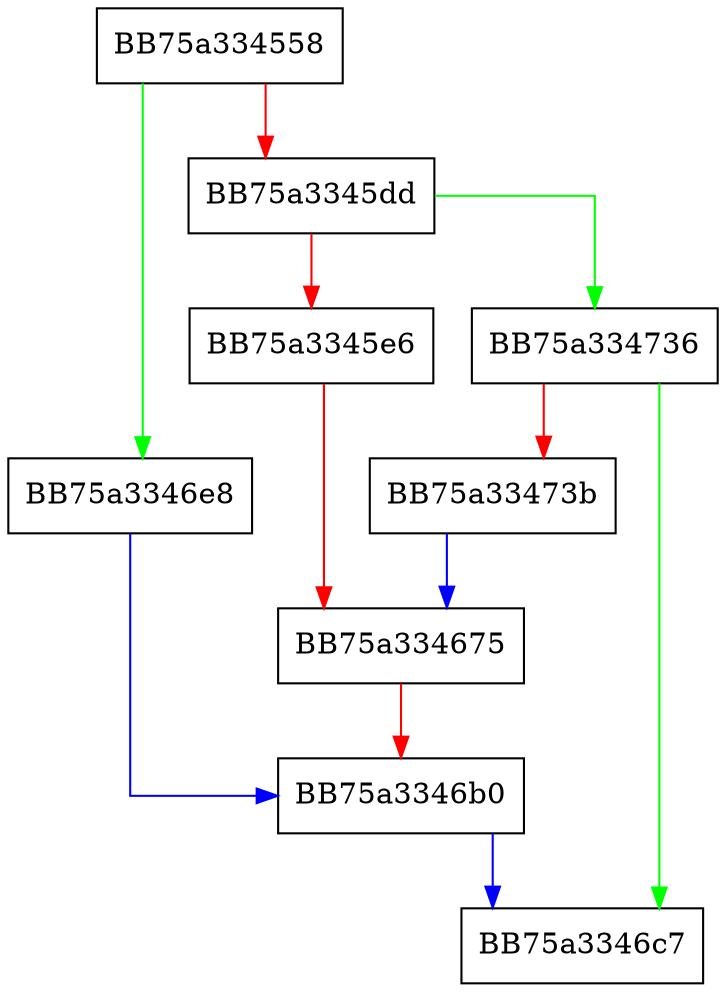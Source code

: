 digraph bswap {
  node [shape="box"];
  graph [splines=ortho];
  BB75a334558 -> BB75a3346e8 [color="green"];
  BB75a334558 -> BB75a3345dd [color="red"];
  BB75a3345dd -> BB75a334736 [color="green"];
  BB75a3345dd -> BB75a3345e6 [color="red"];
  BB75a3345e6 -> BB75a334675 [color="red"];
  BB75a334675 -> BB75a3346b0 [color="red"];
  BB75a3346b0 -> BB75a3346c7 [color="blue"];
  BB75a3346e8 -> BB75a3346b0 [color="blue"];
  BB75a334736 -> BB75a3346c7 [color="green"];
  BB75a334736 -> BB75a33473b [color="red"];
  BB75a33473b -> BB75a334675 [color="blue"];
}